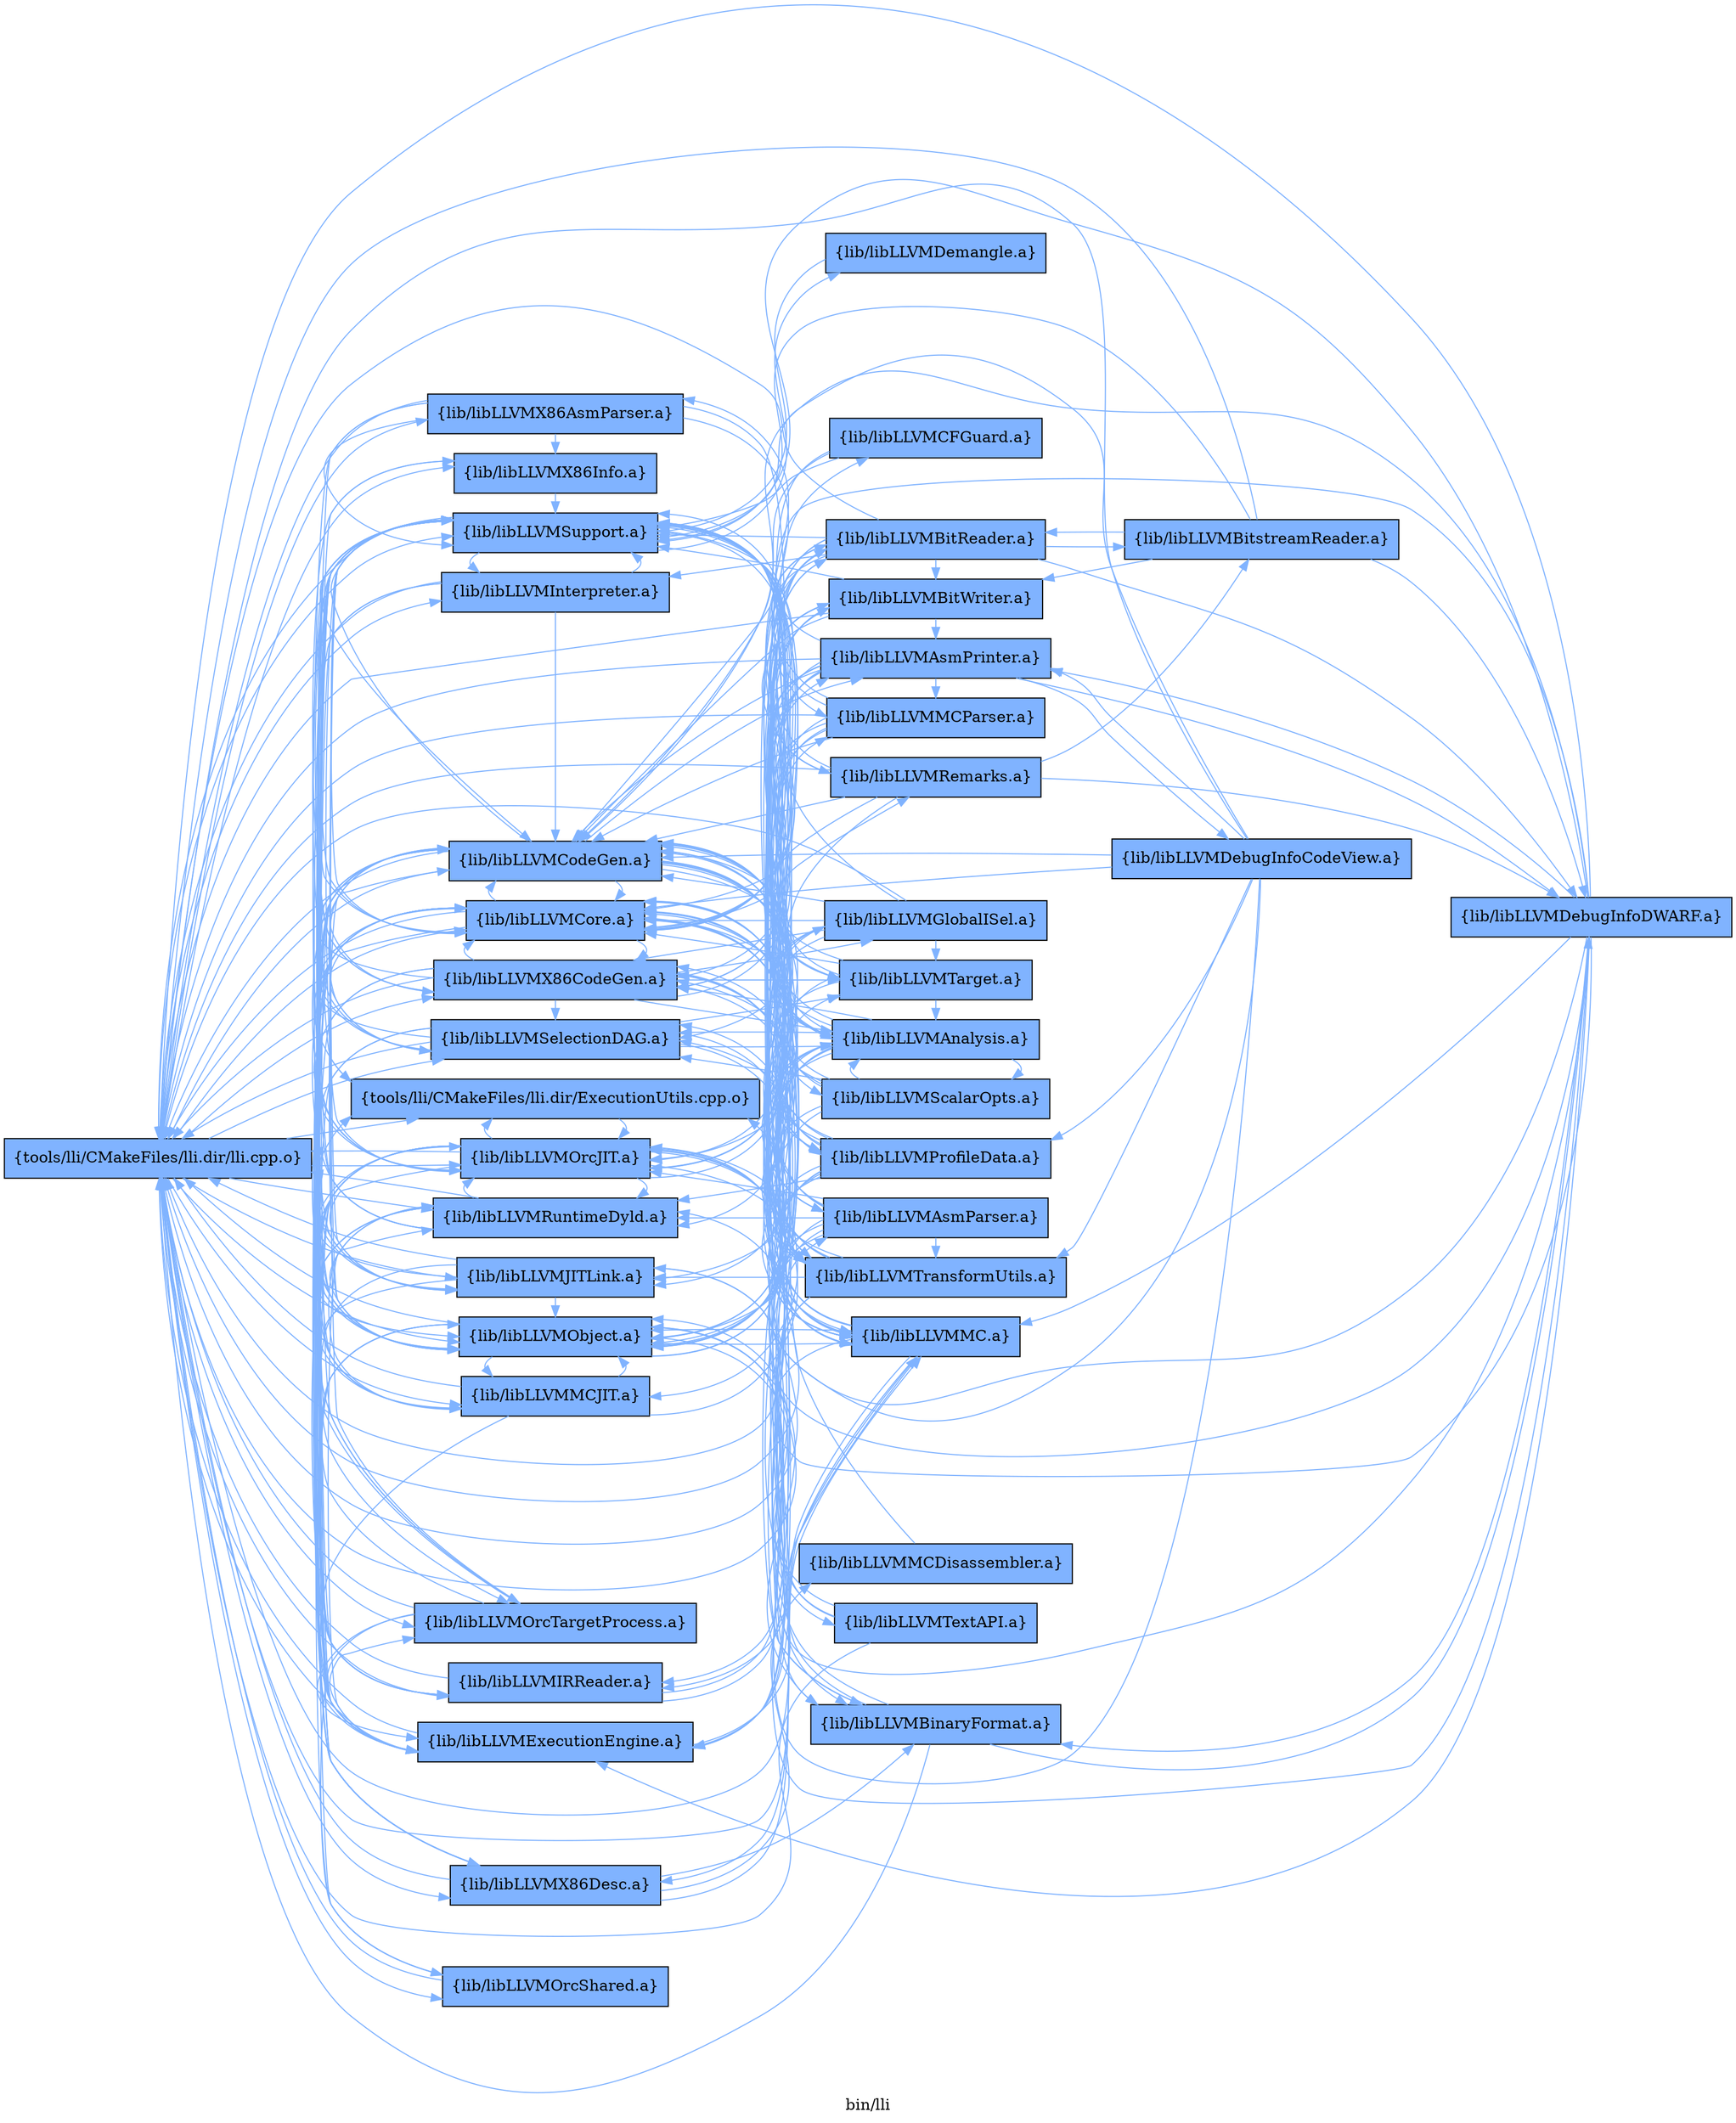 digraph "bin/lli" {
	label="bin/lli";
	rankdir=LR;
	{ rank=same; Node0x5563a43bbbc8;  }
	{ rank=same; Node0x5563a43b73e8; Node0x5563a43c4fe8; Node0x5563a43c4ae8; Node0x5563a43c2ce8; Node0x5563a43c59e8; Node0x5563a43c54e8; Node0x5563a43c0ee8; Node0x5563a43c1e38; Node0x5563a43c28d8; Node0x5563a43c22e8; Node0x5563a43c3238; Node0x5563a43bee18; Node0x5563a43bf638; Node0x5563a43bf0e8; Node0x5563a43cf948; Node0x5563a43cb938; Node0x5563a43cbe88; Node0x5563a43cafd8; Node0x5563a43ccd38;  }
	{ rank=same; Node0x5563a43c18e8; Node0x5563a43d02a8; Node0x5563a43ceae8; Node0x5563a43cef48; Node0x5563a43c3968; Node0x5563a43cf128; Node0x5563a43c5c68; Node0x5563a43d8728; Node0x5563a43cd878; Node0x5563a43c5268; Node0x5563a43cfe48; Node0x5563a43b49b8; Node0x5563a43ccc48; Node0x5563a43cec78; Node0x5563a43d7828; Node0x5563a43c4d68; Node0x5563a43ce318; Node0x5563a43cd0a8;  }

	Node0x5563a43bbbc8 [shape=record,shape=box,group=1,style=filled,fillcolor="0.600000 0.5 1",label="{tools/lli/CMakeFiles/lli.dir/lli.cpp.o}"];
	Node0x5563a43bbbc8 -> Node0x5563a43b73e8[color="0.600000 0.5 1"];
	Node0x5563a43bbbc8 -> Node0x5563a43c4fe8[color="0.600000 0.5 1"];
	Node0x5563a43bbbc8 -> Node0x5563a43c4ae8[color="0.600000 0.5 1"];
	Node0x5563a43bbbc8 -> Node0x5563a43c2ce8[color="0.600000 0.5 1"];
	Node0x5563a43bbbc8 -> Node0x5563a43c59e8[color="0.600000 0.5 1"];
	Node0x5563a43bbbc8 -> Node0x5563a43c54e8[color="0.600000 0.5 1"];
	Node0x5563a43bbbc8 -> Node0x5563a43c0ee8[color="0.600000 0.5 1"];
	Node0x5563a43bbbc8 -> Node0x5563a43c1e38[color="0.600000 0.5 1"];
	Node0x5563a43bbbc8 -> Node0x5563a43c28d8[color="0.600000 0.5 1"];
	Node0x5563a43bbbc8 -> Node0x5563a43c22e8[color="0.600000 0.5 1"];
	Node0x5563a43bbbc8 -> Node0x5563a43c3238[color="0.600000 0.5 1"];
	Node0x5563a43bbbc8 -> Node0x5563a43bee18[color="0.600000 0.5 1"];
	Node0x5563a43bbbc8 -> Node0x5563a43bf638[color="0.600000 0.5 1"];
	Node0x5563a43bbbc8 -> Node0x5563a43bf0e8[color="0.600000 0.5 1"];
	Node0x5563a43bbbc8 -> Node0x5563a43cf948[color="0.600000 0.5 1"];
	Node0x5563a43bbbc8 -> Node0x5563a43cb938[color="0.600000 0.5 1"];
	Node0x5563a43bbbc8 -> Node0x5563a43cbe88[color="0.600000 0.5 1"];
	Node0x5563a43bbbc8 -> Node0x5563a43cafd8[color="0.600000 0.5 1"];
	Node0x5563a43bbbc8 -> Node0x5563a43ccd38[color="0.600000 0.5 1"];
	Node0x5563a43b73e8 [shape=record,shape=box,group=1,style=filled,fillcolor="0.600000 0.5 1",label="{tools/lli/CMakeFiles/lli.dir/ExecutionUtils.cpp.o}"];
	Node0x5563a43b73e8 -> Node0x5563a43c2ce8[color="0.600000 0.5 1"];
	Node0x5563a43b73e8 -> Node0x5563a43cf948[color="0.600000 0.5 1"];
	Node0x5563a43c4fe8 [shape=record,shape=box,group=1,style=filled,fillcolor="0.600000 0.5 1",label="{lib/libLLVMCodeGen.a}"];
	Node0x5563a43c4fe8 -> Node0x5563a43cf948[color="0.600000 0.5 1"];
	Node0x5563a43c4fe8 -> Node0x5563a43bbbc8[color="0.600000 0.5 1"];
	Node0x5563a43c4fe8 -> Node0x5563a43c4ae8[color="0.600000 0.5 1"];
	Node0x5563a43c4fe8 -> Node0x5563a43c18e8[color="0.600000 0.5 1"];
	Node0x5563a43c4fe8 -> Node0x5563a43d02a8[color="0.600000 0.5 1"];
	Node0x5563a43c4fe8 -> Node0x5563a43ceae8[color="0.600000 0.5 1"];
	Node0x5563a43c4fe8 -> Node0x5563a43cef48[color="0.600000 0.5 1"];
	Node0x5563a43c4fe8 -> Node0x5563a43c3968[color="0.600000 0.5 1"];
	Node0x5563a43c4fe8 -> Node0x5563a43bf0e8[color="0.600000 0.5 1"];
	Node0x5563a43c4fe8 -> Node0x5563a43cb938[color="0.600000 0.5 1"];
	Node0x5563a43c4fe8 -> Node0x5563a43c22e8[color="0.600000 0.5 1"];
	Node0x5563a43c4fe8 -> Node0x5563a43cf128[color="0.600000 0.5 1"];
	Node0x5563a43c4fe8 -> Node0x5563a43c5c68[color="0.600000 0.5 1"];
	Node0x5563a43c4ae8 [shape=record,shape=box,group=1,style=filled,fillcolor="0.600000 0.5 1",label="{lib/libLLVMCore.a}"];
	Node0x5563a43c4ae8 -> Node0x5563a43bbbc8[color="0.600000 0.5 1"];
	Node0x5563a43c4ae8 -> Node0x5563a43c4fe8[color="0.600000 0.5 1"];
	Node0x5563a43c4ae8 -> Node0x5563a43cf948[color="0.600000 0.5 1"];
	Node0x5563a43c4ae8 -> Node0x5563a43d8728[color="0.600000 0.5 1"];
	Node0x5563a43c4ae8 -> Node0x5563a43cd878[color="0.600000 0.5 1"];
	Node0x5563a43c4ae8 -> Node0x5563a43b73e8[color="0.600000 0.5 1"];
	Node0x5563a43c4ae8 -> Node0x5563a43c18e8[color="0.600000 0.5 1"];
	Node0x5563a43c4ae8 -> Node0x5563a43bf0e8[color="0.600000 0.5 1"];
	Node0x5563a43c4ae8 -> Node0x5563a43cef48[color="0.600000 0.5 1"];
	Node0x5563a43c4ae8 -> Node0x5563a43cb938[color="0.600000 0.5 1"];
	Node0x5563a43c2ce8 [shape=record,shape=box,group=1,style=filled,fillcolor="0.600000 0.5 1",label="{lib/libLLVMOrcJIT.a}"];
	Node0x5563a43c2ce8 -> Node0x5563a43bbbc8[color="0.600000 0.5 1"];
	Node0x5563a43c2ce8 -> Node0x5563a43c4ae8[color="0.600000 0.5 1"];
	Node0x5563a43c2ce8 -> Node0x5563a43c4fe8[color="0.600000 0.5 1"];
	Node0x5563a43c2ce8 -> Node0x5563a43c59e8[color="0.600000 0.5 1"];
	Node0x5563a43c2ce8 -> Node0x5563a43c22e8[color="0.600000 0.5 1"];
	Node0x5563a43c2ce8 -> Node0x5563a43cf948[color="0.600000 0.5 1"];
	Node0x5563a43c2ce8 -> Node0x5563a43c28d8[color="0.600000 0.5 1"];
	Node0x5563a43c2ce8 -> Node0x5563a43b73e8[color="0.600000 0.5 1"];
	Node0x5563a43c2ce8 -> Node0x5563a43c3238[color="0.600000 0.5 1"];
	Node0x5563a43c2ce8 -> Node0x5563a43c18e8[color="0.600000 0.5 1"];
	Node0x5563a43c2ce8 -> Node0x5563a43cef48[color="0.600000 0.5 1"];
	Node0x5563a43c2ce8 -> Node0x5563a43bf638[color="0.600000 0.5 1"];
	Node0x5563a43c2ce8 -> Node0x5563a43c1e38[color="0.600000 0.5 1"];
	Node0x5563a43c2ce8 -> Node0x5563a43bee18[color="0.600000 0.5 1"];
	Node0x5563a43c2ce8 -> Node0x5563a43c54e8[color="0.600000 0.5 1"];
	Node0x5563a43c2ce8 -> Node0x5563a43c5268[color="0.600000 0.5 1"];
	Node0x5563a43c2ce8 -> Node0x5563a43cfe48[color="0.600000 0.5 1"];
	Node0x5563a43c59e8 [shape=record,shape=box,group=1,style=filled,fillcolor="0.600000 0.5 1",label="{lib/libLLVMExecutionEngine.a}"];
	Node0x5563a43c59e8 -> Node0x5563a43bbbc8[color="0.600000 0.5 1"];
	Node0x5563a43c59e8 -> Node0x5563a43c4ae8[color="0.600000 0.5 1"];
	Node0x5563a43c59e8 -> Node0x5563a43c4fe8[color="0.600000 0.5 1"];
	Node0x5563a43c59e8 -> Node0x5563a43c18e8[color="0.600000 0.5 1"];
	Node0x5563a43c59e8 -> Node0x5563a43cf948[color="0.600000 0.5 1"];
	Node0x5563a43c59e8 -> Node0x5563a43c22e8[color="0.600000 0.5 1"];
	Node0x5563a43c59e8 -> Node0x5563a43bee18[color="0.600000 0.5 1"];
	Node0x5563a43c59e8 -> Node0x5563a43bf638[color="0.600000 0.5 1"];
	Node0x5563a43c54e8 [shape=record,shape=box,group=1,style=filled,fillcolor="0.600000 0.5 1",label="{lib/libLLVMIRReader.a}"];
	Node0x5563a43c54e8 -> Node0x5563a43bbbc8[color="0.600000 0.5 1"];
	Node0x5563a43c54e8 -> Node0x5563a43c4fe8[color="0.600000 0.5 1"];
	Node0x5563a43c54e8 -> Node0x5563a43c4ae8[color="0.600000 0.5 1"];
	Node0x5563a43c54e8 -> Node0x5563a43cf948[color="0.600000 0.5 1"];
	Node0x5563a43c54e8 -> Node0x5563a43b49b8[color="0.600000 0.5 1"];
	Node0x5563a43c54e8 -> Node0x5563a43cfe48[color="0.600000 0.5 1"];
	Node0x5563a43c0ee8 [shape=record,shape=box,group=1,style=filled,fillcolor="0.600000 0.5 1",label="{lib/libLLVMInterpreter.a}"];
	Node0x5563a43c0ee8 -> Node0x5563a43bbbc8[color="0.600000 0.5 1"];
	Node0x5563a43c0ee8 -> Node0x5563a43c4ae8[color="0.600000 0.5 1"];
	Node0x5563a43c0ee8 -> Node0x5563a43c59e8[color="0.600000 0.5 1"];
	Node0x5563a43c0ee8 -> Node0x5563a43cf948[color="0.600000 0.5 1"];
	Node0x5563a43c0ee8 -> Node0x5563a43c4fe8[color="0.600000 0.5 1"];
	Node0x5563a43c1e38 [shape=record,shape=box,group=1,style=filled,fillcolor="0.600000 0.5 1",label="{lib/libLLVMJITLink.a}"];
	Node0x5563a43c1e38 -> Node0x5563a43bbbc8[color="0.600000 0.5 1"];
	Node0x5563a43c1e38 -> Node0x5563a43cf948[color="0.600000 0.5 1"];
	Node0x5563a43c1e38 -> Node0x5563a43b73e8[color="0.600000 0.5 1"];
	Node0x5563a43c1e38 -> Node0x5563a43c4fe8[color="0.600000 0.5 1"];
	Node0x5563a43c1e38 -> Node0x5563a43c2ce8[color="0.600000 0.5 1"];
	Node0x5563a43c1e38 -> Node0x5563a43c22e8[color="0.600000 0.5 1"];
	Node0x5563a43c1e38 -> Node0x5563a43bee18[color="0.600000 0.5 1"];
	Node0x5563a43c1e38 -> Node0x5563a43d8728[color="0.600000 0.5 1"];
	Node0x5563a43c1e38 -> Node0x5563a43c28d8[color="0.600000 0.5 1"];
	Node0x5563a43c28d8 [shape=record,shape=box,group=1,style=filled,fillcolor="0.600000 0.5 1",label="{lib/libLLVMMCJIT.a}"];
	Node0x5563a43c28d8 -> Node0x5563a43bbbc8[color="0.600000 0.5 1"];
	Node0x5563a43c28d8 -> Node0x5563a43c4ae8[color="0.600000 0.5 1"];
	Node0x5563a43c28d8 -> Node0x5563a43c59e8[color="0.600000 0.5 1"];
	Node0x5563a43c28d8 -> Node0x5563a43c22e8[color="0.600000 0.5 1"];
	Node0x5563a43c28d8 -> Node0x5563a43bf638[color="0.600000 0.5 1"];
	Node0x5563a43c28d8 -> Node0x5563a43cf948[color="0.600000 0.5 1"];
	Node0x5563a43c28d8 -> Node0x5563a43ceae8[color="0.600000 0.5 1"];
	Node0x5563a43c22e8 [shape=record,shape=box,group=1,style=filled,fillcolor="0.600000 0.5 1",label="{lib/libLLVMObject.a}"];
	Node0x5563a43c22e8 -> Node0x5563a43bbbc8[color="0.600000 0.5 1"];
	Node0x5563a43c22e8 -> Node0x5563a43c28d8[color="0.600000 0.5 1"];
	Node0x5563a43c22e8 -> Node0x5563a43cf948[color="0.600000 0.5 1"];
	Node0x5563a43c22e8 -> Node0x5563a43d8728[color="0.600000 0.5 1"];
	Node0x5563a43c22e8 -> Node0x5563a43c4fe8[color="0.600000 0.5 1"];
	Node0x5563a43c22e8 -> Node0x5563a43c4ae8[color="0.600000 0.5 1"];
	Node0x5563a43c22e8 -> Node0x5563a43c18e8[color="0.600000 0.5 1"];
	Node0x5563a43c22e8 -> Node0x5563a43c54e8[color="0.600000 0.5 1"];
	Node0x5563a43c22e8 -> Node0x5563a43cfe48[color="0.600000 0.5 1"];
	Node0x5563a43c22e8 -> Node0x5563a43ccc48[color="0.600000 0.5 1"];
	Node0x5563a43c22e8 -> Node0x5563a43cec78[color="0.600000 0.5 1"];
	Node0x5563a43c22e8 -> Node0x5563a43bf638[color="0.600000 0.5 1"];
	Node0x5563a43c3238 [shape=record,shape=box,group=1,style=filled,fillcolor="0.600000 0.5 1",label="{lib/libLLVMOrcShared.a}"];
	Node0x5563a43c3238 -> Node0x5563a43bbbc8[color="0.600000 0.5 1"];
	Node0x5563a43c3238 -> Node0x5563a43cf948[color="0.600000 0.5 1"];
	Node0x5563a43bee18 [shape=record,shape=box,group=1,style=filled,fillcolor="0.600000 0.5 1",label="{lib/libLLVMOrcTargetProcess.a}"];
	Node0x5563a43bee18 -> Node0x5563a43c22e8[color="0.600000 0.5 1"];
	Node0x5563a43bee18 -> Node0x5563a43c3238[color="0.600000 0.5 1"];
	Node0x5563a43bee18 -> Node0x5563a43cf948[color="0.600000 0.5 1"];
	Node0x5563a43bee18 -> Node0x5563a43bbbc8[color="0.600000 0.5 1"];
	Node0x5563a43bee18 -> Node0x5563a43c4fe8[color="0.600000 0.5 1"];
	Node0x5563a43bee18 -> Node0x5563a43c59e8[color="0.600000 0.5 1"];
	Node0x5563a43bf638 [shape=record,shape=box,group=1,style=filled,fillcolor="0.600000 0.5 1",label="{lib/libLLVMRuntimeDyld.a}"];
	Node0x5563a43bf638 -> Node0x5563a43bbbc8[color="0.600000 0.5 1"];
	Node0x5563a43bf638 -> Node0x5563a43c2ce8[color="0.600000 0.5 1"];
	Node0x5563a43bf638 -> Node0x5563a43c4ae8[color="0.600000 0.5 1"];
	Node0x5563a43bf638 -> Node0x5563a43c28d8[color="0.600000 0.5 1"];
	Node0x5563a43bf638 -> Node0x5563a43c22e8[color="0.600000 0.5 1"];
	Node0x5563a43bf638 -> Node0x5563a43cf948[color="0.600000 0.5 1"];
	Node0x5563a43bf638 -> Node0x5563a43c59e8[color="0.600000 0.5 1"];
	Node0x5563a43bf638 -> Node0x5563a43c4fe8[color="0.600000 0.5 1"];
	Node0x5563a43bf0e8 [shape=record,shape=box,group=1,style=filled,fillcolor="0.600000 0.5 1",label="{lib/libLLVMSelectionDAG.a}"];
	Node0x5563a43bf0e8 -> Node0x5563a43c4fe8[color="0.600000 0.5 1"];
	Node0x5563a43bf0e8 -> Node0x5563a43cf948[color="0.600000 0.5 1"];
	Node0x5563a43bf0e8 -> Node0x5563a43c4ae8[color="0.600000 0.5 1"];
	Node0x5563a43bf0e8 -> Node0x5563a43c18e8[color="0.600000 0.5 1"];
	Node0x5563a43bf0e8 -> Node0x5563a43bbbc8[color="0.600000 0.5 1"];
	Node0x5563a43bf0e8 -> Node0x5563a43cef48[color="0.600000 0.5 1"];
	Node0x5563a43bf0e8 -> Node0x5563a43d02a8[color="0.600000 0.5 1"];
	Node0x5563a43bf0e8 -> Node0x5563a43c59e8[color="0.600000 0.5 1"];
	Node0x5563a43bf0e8 -> Node0x5563a43ceae8[color="0.600000 0.5 1"];
	Node0x5563a43bf0e8 -> Node0x5563a43c22e8[color="0.600000 0.5 1"];
	Node0x5563a43cf948 [shape=record,shape=box,group=1,style=filled,fillcolor="0.600000 0.5 1",label="{lib/libLLVMSupport.a}"];
	Node0x5563a43cf948 -> Node0x5563a43bbbc8[color="0.600000 0.5 1"];
	Node0x5563a43cf948 -> Node0x5563a43c4ae8[color="0.600000 0.5 1"];
	Node0x5563a43cf948 -> Node0x5563a43c4fe8[color="0.600000 0.5 1"];
	Node0x5563a43cf948 -> Node0x5563a43c22e8[color="0.600000 0.5 1"];
	Node0x5563a43cf948 -> Node0x5563a43c2ce8[color="0.600000 0.5 1"];
	Node0x5563a43cf948 -> Node0x5563a43c18e8[color="0.600000 0.5 1"];
	Node0x5563a43cf948 -> Node0x5563a43c1e38[color="0.600000 0.5 1"];
	Node0x5563a43cf948 -> Node0x5563a43c0ee8[color="0.600000 0.5 1"];
	Node0x5563a43cf948 -> Node0x5563a43bee18[color="0.600000 0.5 1"];
	Node0x5563a43cf948 -> Node0x5563a43d7828[color="0.600000 0.5 1"];
	Node0x5563a43cb938 [shape=record,shape=box,group=1,style=filled,fillcolor="0.600000 0.5 1",label="{lib/libLLVMX86CodeGen.a}"];
	Node0x5563a43cb938 -> Node0x5563a43c4fe8[color="0.600000 0.5 1"];
	Node0x5563a43cb938 -> Node0x5563a43c4ae8[color="0.600000 0.5 1"];
	Node0x5563a43cb938 -> Node0x5563a43c18e8[color="0.600000 0.5 1"];
	Node0x5563a43cb938 -> Node0x5563a43c5c68[color="0.600000 0.5 1"];
	Node0x5563a43cb938 -> Node0x5563a43cf948[color="0.600000 0.5 1"];
	Node0x5563a43cb938 -> Node0x5563a43cafd8[color="0.600000 0.5 1"];
	Node0x5563a43cb938 -> Node0x5563a43ccd38[color="0.600000 0.5 1"];
	Node0x5563a43cb938 -> Node0x5563a43bbbc8[color="0.600000 0.5 1"];
	Node0x5563a43cb938 -> Node0x5563a43bf0e8[color="0.600000 0.5 1"];
	Node0x5563a43cb938 -> Node0x5563a43ceae8[color="0.600000 0.5 1"];
	Node0x5563a43cb938 -> Node0x5563a43d02a8[color="0.600000 0.5 1"];
	Node0x5563a43cb938 -> Node0x5563a43c4d68[color="0.600000 0.5 1"];
	Node0x5563a43cb938 -> Node0x5563a43ce318[color="0.600000 0.5 1"];
	Node0x5563a43cb938 -> Node0x5563a43cef48[color="0.600000 0.5 1"];
	Node0x5563a43cb938 -> Node0x5563a43cf128[color="0.600000 0.5 1"];
	Node0x5563a43cb938 -> Node0x5563a43c2ce8[color="0.600000 0.5 1"];
	Node0x5563a43cbe88 [shape=record,shape=box,group=1,style=filled,fillcolor="0.600000 0.5 1",label="{lib/libLLVMX86AsmParser.a}"];
	Node0x5563a43cbe88 -> Node0x5563a43bbbc8[color="0.600000 0.5 1"];
	Node0x5563a43cbe88 -> Node0x5563a43c18e8[color="0.600000 0.5 1"];
	Node0x5563a43cbe88 -> Node0x5563a43c22e8[color="0.600000 0.5 1"];
	Node0x5563a43cbe88 -> Node0x5563a43cf948[color="0.600000 0.5 1"];
	Node0x5563a43cbe88 -> Node0x5563a43cafd8[color="0.600000 0.5 1"];
	Node0x5563a43cbe88 -> Node0x5563a43ccd38[color="0.600000 0.5 1"];
	Node0x5563a43cbe88 -> Node0x5563a43ccc48[color="0.600000 0.5 1"];
	Node0x5563a43cafd8 [shape=record,shape=box,group=1,style=filled,fillcolor="0.600000 0.5 1",label="{lib/libLLVMX86Desc.a}"];
	Node0x5563a43cafd8 -> Node0x5563a43bbbc8[color="0.600000 0.5 1"];
	Node0x5563a43cafd8 -> Node0x5563a43c4fe8[color="0.600000 0.5 1"];
	Node0x5563a43cafd8 -> Node0x5563a43c18e8[color="0.600000 0.5 1"];
	Node0x5563a43cafd8 -> Node0x5563a43cf948[color="0.600000 0.5 1"];
	Node0x5563a43cafd8 -> Node0x5563a43ccd38[color="0.600000 0.5 1"];
	Node0x5563a43cafd8 -> Node0x5563a43cd0a8[color="0.600000 0.5 1"];
	Node0x5563a43cafd8 -> Node0x5563a43c4ae8[color="0.600000 0.5 1"];
	Node0x5563a43cafd8 -> Node0x5563a43d8728[color="0.600000 0.5 1"];
	Node0x5563a43ccd38 [shape=record,shape=box,group=1,style=filled,fillcolor="0.600000 0.5 1",label="{lib/libLLVMX86Info.a}"];
	Node0x5563a43ccd38 -> Node0x5563a43cf948[color="0.600000 0.5 1"];
	Node0x5563a43c18e8 [shape=record,shape=box,group=1,style=filled,fillcolor="0.600000 0.5 1",label="{lib/libLLVMMC.a}"];
	Node0x5563a43c18e8 -> Node0x5563a43bbbc8[color="0.600000 0.5 1"];
	Node0x5563a43c18e8 -> Node0x5563a43c4fe8[color="0.600000 0.5 1"];
	Node0x5563a43c18e8 -> Node0x5563a43c4ae8[color="0.600000 0.5 1"];
	Node0x5563a43c18e8 -> Node0x5563a43c54e8[color="0.600000 0.5 1"];
	Node0x5563a43c18e8 -> Node0x5563a43cf948[color="0.600000 0.5 1"];
	Node0x5563a43c18e8 -> Node0x5563a43d8728[color="0.600000 0.5 1"];
	Node0x5563a43c18e8 -> Node0x5563a43c22e8[color="0.600000 0.5 1"];
	Node0x5563a43c18e8 -> Node0x5563a43cafd8[color="0.600000 0.5 1"];
	Node0x5563a43d02a8 [shape=record,shape=box,group=1,style=filled,fillcolor="0.600000 0.5 1",label="{lib/libLLVMAnalysis.a}"];
	Node0x5563a43d02a8 -> Node0x5563a43bbbc8[color="0.600000 0.5 1"];
	Node0x5563a43d02a8 -> Node0x5563a43c4fe8[color="0.600000 0.5 1"];
	Node0x5563a43d02a8 -> Node0x5563a43c4ae8[color="0.600000 0.5 1"];
	Node0x5563a43d02a8 -> Node0x5563a43cf948[color="0.600000 0.5 1"];
	Node0x5563a43d02a8 -> Node0x5563a43cef48[color="0.600000 0.5 1"];
	Node0x5563a43d02a8 -> Node0x5563a43bf0e8[color="0.600000 0.5 1"];
	Node0x5563a43d02a8 -> Node0x5563a43c2ce8[color="0.600000 0.5 1"];
	Node0x5563a43d02a8 -> Node0x5563a43cb938[color="0.600000 0.5 1"];
	Node0x5563a43d02a8 -> Node0x5563a43c3968[color="0.600000 0.5 1"];
	Node0x5563a43d02a8 -> Node0x5563a43c22e8[color="0.600000 0.5 1"];
	Node0x5563a43d02a8 -> Node0x5563a43b49b8[color="0.600000 0.5 1"];
	Node0x5563a43d02a8 -> Node0x5563a43cf128[color="0.600000 0.5 1"];
	Node0x5563a43d02a8 -> Node0x5563a43c1e38[color="0.600000 0.5 1"];
	Node0x5563a43d02a8 -> Node0x5563a43c4d68[color="0.600000 0.5 1"];
	Node0x5563a43ceae8 [shape=record,shape=box,group=1,style=filled,fillcolor="0.600000 0.5 1",label="{lib/libLLVMTarget.a}"];
	Node0x5563a43ceae8 -> Node0x5563a43c4ae8[color="0.600000 0.5 1"];
	Node0x5563a43ceae8 -> Node0x5563a43c4fe8[color="0.600000 0.5 1"];
	Node0x5563a43ceae8 -> Node0x5563a43c18e8[color="0.600000 0.5 1"];
	Node0x5563a43ceae8 -> Node0x5563a43c28d8[color="0.600000 0.5 1"];
	Node0x5563a43ceae8 -> Node0x5563a43cf948[color="0.600000 0.5 1"];
	Node0x5563a43ceae8 -> Node0x5563a43d02a8[color="0.600000 0.5 1"];
	Node0x5563a43cef48 [shape=record,shape=box,group=1,style=filled,fillcolor="0.600000 0.5 1",label="{lib/libLLVMTransformUtils.a}"];
	Node0x5563a43cef48 -> Node0x5563a43c4ae8[color="0.600000 0.5 1"];
	Node0x5563a43cef48 -> Node0x5563a43c4fe8[color="0.600000 0.5 1"];
	Node0x5563a43cef48 -> Node0x5563a43cf948[color="0.600000 0.5 1"];
	Node0x5563a43cef48 -> Node0x5563a43d02a8[color="0.600000 0.5 1"];
	Node0x5563a43cef48 -> Node0x5563a43bbbc8[color="0.600000 0.5 1"];
	Node0x5563a43cef48 -> Node0x5563a43c1e38[color="0.600000 0.5 1"];
	Node0x5563a43cef48 -> Node0x5563a43c2ce8[color="0.600000 0.5 1"];
	Node0x5563a43cef48 -> Node0x5563a43c59e8[color="0.600000 0.5 1"];
	Node0x5563a43cef48 -> Node0x5563a43bf0e8[color="0.600000 0.5 1"];
	Node0x5563a43c3968 [shape=record,shape=box,group=1,style=filled,fillcolor="0.600000 0.5 1",label="{lib/libLLVMScalarOpts.a}"];
	Node0x5563a43c3968 -> Node0x5563a43bbbc8[color="0.600000 0.5 1"];
	Node0x5563a43c3968 -> Node0x5563a43c4fe8[color="0.600000 0.5 1"];
	Node0x5563a43c3968 -> Node0x5563a43c4ae8[color="0.600000 0.5 1"];
	Node0x5563a43c3968 -> Node0x5563a43cf948[color="0.600000 0.5 1"];
	Node0x5563a43c3968 -> Node0x5563a43cef48[color="0.600000 0.5 1"];
	Node0x5563a43c3968 -> Node0x5563a43d02a8[color="0.600000 0.5 1"];
	Node0x5563a43c3968 -> Node0x5563a43bf0e8[color="0.600000 0.5 1"];
	Node0x5563a43c3968 -> Node0x5563a43cb938[color="0.600000 0.5 1"];
	Node0x5563a43d8728 [shape=record,shape=box,group=1,style=filled,fillcolor="0.600000 0.5 1",label="{lib/libLLVMBinaryFormat.a}"];
	Node0x5563a43d8728 -> Node0x5563a43cf948[color="0.600000 0.5 1"];
	Node0x5563a43d8728 -> Node0x5563a43c4ae8[color="0.600000 0.5 1"];
	Node0x5563a43d8728 -> Node0x5563a43c6b68[color="0.600000 0.5 1"];
	Node0x5563a43d8728 -> Node0x5563a43bbbc8[color="0.600000 0.5 1"];
	Node0x5563a43cd878 [shape=record,shape=box,group=1,style=filled,fillcolor="0.600000 0.5 1",label="{lib/libLLVMRemarks.a}"];
	Node0x5563a43cd878 -> Node0x5563a43cf948[color="0.600000 0.5 1"];
	Node0x5563a43cd878 -> Node0x5563a43c6b68[color="0.600000 0.5 1"];
	Node0x5563a43cd878 -> Node0x5563a43bbbc8[color="0.600000 0.5 1"];
	Node0x5563a43cd878 -> Node0x5563a43c4fe8[color="0.600000 0.5 1"];
	Node0x5563a43cd878 -> Node0x5563a43c5268[color="0.600000 0.5 1"];
	Node0x5563a43cd878 -> Node0x5563a43c4ae8[color="0.600000 0.5 1"];
	Node0x5563a43cd878 -> Node0x5563a43c22e8[color="0.600000 0.5 1"];
	Node0x5563a43cd878 -> Node0x5563a43cfe48[color="0.600000 0.5 1"];
	Node0x5563a43cd878 -> Node0x5563a43cdd28[color="0.600000 0.5 1"];
	Node0x5563a43b49b8 [shape=record,shape=box,group=1,style=filled,fillcolor="0.600000 0.5 1",label="{lib/libLLVMAsmParser.a}"];
	Node0x5563a43b49b8 -> Node0x5563a43bbbc8[color="0.600000 0.5 1"];
	Node0x5563a43b49b8 -> Node0x5563a43c4fe8[color="0.600000 0.5 1"];
	Node0x5563a43b49b8 -> Node0x5563a43c4ae8[color="0.600000 0.5 1"];
	Node0x5563a43b49b8 -> Node0x5563a43c54e8[color="0.600000 0.5 1"];
	Node0x5563a43b49b8 -> Node0x5563a43c22e8[color="0.600000 0.5 1"];
	Node0x5563a43b49b8 -> Node0x5563a43cf948[color="0.600000 0.5 1"];
	Node0x5563a43b49b8 -> Node0x5563a43c2ce8[color="0.600000 0.5 1"];
	Node0x5563a43b49b8 -> Node0x5563a43bf638[color="0.600000 0.5 1"];
	Node0x5563a43b49b8 -> Node0x5563a43cef48[color="0.600000 0.5 1"];
	Node0x5563a43b49b8 -> Node0x5563a43cb938[color="0.600000 0.5 1"];
	Node0x5563a43b49b8 -> Node0x5563a43d8728[color="0.600000 0.5 1"];
	Node0x5563a43cfe48 [shape=record,shape=box,group=1,style=filled,fillcolor="0.600000 0.5 1",label="{lib/libLLVMBitReader.a}"];
	Node0x5563a43cfe48 -> Node0x5563a43bbbc8[color="0.600000 0.5 1"];
	Node0x5563a43cfe48 -> Node0x5563a43c4fe8[color="0.600000 0.5 1"];
	Node0x5563a43cfe48 -> Node0x5563a43c4ae8[color="0.600000 0.5 1"];
	Node0x5563a43cfe48 -> Node0x5563a43c2ce8[color="0.600000 0.5 1"];
	Node0x5563a43cfe48 -> Node0x5563a43c59e8[color="0.600000 0.5 1"];
	Node0x5563a43cfe48 -> Node0x5563a43c0ee8[color="0.600000 0.5 1"];
	Node0x5563a43cfe48 -> Node0x5563a43c22e8[color="0.600000 0.5 1"];
	Node0x5563a43cfe48 -> Node0x5563a43cf948[color="0.600000 0.5 1"];
	Node0x5563a43cfe48 -> Node0x5563a43cb938[color="0.600000 0.5 1"];
	Node0x5563a43cfe48 -> Node0x5563a43b49b8[color="0.600000 0.5 1"];
	Node0x5563a43cfe48 -> Node0x5563a43c6b68[color="0.600000 0.5 1"];
	Node0x5563a43cfe48 -> Node0x5563a43d02a8[color="0.600000 0.5 1"];
	Node0x5563a43cfe48 -> Node0x5563a43cdd28[color="0.600000 0.5 1"];
	Node0x5563a43cfe48 -> Node0x5563a43bf638[color="0.600000 0.5 1"];
	Node0x5563a43cfe48 -> Node0x5563a43c5268[color="0.600000 0.5 1"];
	Node0x5563a43ccc48 [shape=record,shape=box,group=1,style=filled,fillcolor="0.600000 0.5 1",label="{lib/libLLVMMCParser.a}"];
	Node0x5563a43ccc48 -> Node0x5563a43bbbc8[color="0.600000 0.5 1"];
	Node0x5563a43ccc48 -> Node0x5563a43c4fe8[color="0.600000 0.5 1"];
	Node0x5563a43ccc48 -> Node0x5563a43c2ce8[color="0.600000 0.5 1"];
	Node0x5563a43ccc48 -> Node0x5563a43c18e8[color="0.600000 0.5 1"];
	Node0x5563a43ccc48 -> Node0x5563a43c22e8[color="0.600000 0.5 1"];
	Node0x5563a43ccc48 -> Node0x5563a43cf948[color="0.600000 0.5 1"];
	Node0x5563a43ccc48 -> Node0x5563a43cbe88[color="0.600000 0.5 1"];
	Node0x5563a43ccc48 -> Node0x5563a43c4ae8[color="0.600000 0.5 1"];
	Node0x5563a43cec78 [shape=record,shape=box,group=1,style=filled,fillcolor="0.600000 0.5 1",label="{lib/libLLVMTextAPI.a}"];
	Node0x5563a43cec78 -> Node0x5563a43cf948[color="0.600000 0.5 1"];
	Node0x5563a43cec78 -> Node0x5563a43bbbc8[color="0.600000 0.5 1"];
	Node0x5563a43cec78 -> Node0x5563a43c4fe8[color="0.600000 0.5 1"];
	Node0x5563a43cec78 -> Node0x5563a43c22e8[color="0.600000 0.5 1"];
	Node0x5563a43cec78 -> Node0x5563a43c2ce8[color="0.600000 0.5 1"];
	Node0x5563a43c5268 [shape=record,shape=box,group=1,style=filled,fillcolor="0.600000 0.5 1",label="{lib/libLLVMBitWriter.a}"];
	Node0x5563a43c5268 -> Node0x5563a43bbbc8[color="0.600000 0.5 1"];
	Node0x5563a43c5268 -> Node0x5563a43c4ae8[color="0.600000 0.5 1"];
	Node0x5563a43c5268 -> Node0x5563a43c4fe8[color="0.600000 0.5 1"];
	Node0x5563a43c5268 -> Node0x5563a43c18e8[color="0.600000 0.5 1"];
	Node0x5563a43c5268 -> Node0x5563a43c22e8[color="0.600000 0.5 1"];
	Node0x5563a43c5268 -> Node0x5563a43cf948[color="0.600000 0.5 1"];
	Node0x5563a43c5268 -> Node0x5563a43c5c68[color="0.600000 0.5 1"];
	Node0x5563a43c5268 -> Node0x5563a43d02a8[color="0.600000 0.5 1"];
	Node0x5563a43c5268 -> Node0x5563a43cef48[color="0.600000 0.5 1"];
	Node0x5563a43c5268 -> Node0x5563a43b49b8[color="0.600000 0.5 1"];
	Node0x5563a43c5c68 [shape=record,shape=box,group=1,style=filled,fillcolor="0.600000 0.5 1",label="{lib/libLLVMAsmPrinter.a}"];
	Node0x5563a43c5c68 -> Node0x5563a43bbbc8[color="0.600000 0.5 1"];
	Node0x5563a43c5c68 -> Node0x5563a43c4fe8[color="0.600000 0.5 1"];
	Node0x5563a43c5c68 -> Node0x5563a43c4ae8[color="0.600000 0.5 1"];
	Node0x5563a43c5c68 -> Node0x5563a43c59e8[color="0.600000 0.5 1"];
	Node0x5563a43c5c68 -> Node0x5563a43c18e8[color="0.600000 0.5 1"];
	Node0x5563a43c5c68 -> Node0x5563a43c22e8[color="0.600000 0.5 1"];
	Node0x5563a43c5c68 -> Node0x5563a43c2ce8[color="0.600000 0.5 1"];
	Node0x5563a43c5c68 -> Node0x5563a43cf948[color="0.600000 0.5 1"];
	Node0x5563a43c5c68 -> Node0x5563a43ceae8[color="0.600000 0.5 1"];
	Node0x5563a43c5c68 -> Node0x5563a43cef48[color="0.600000 0.5 1"];
	Node0x5563a43c5c68 -> Node0x5563a43cb938[color="0.600000 0.5 1"];
	Node0x5563a43c5c68 -> Node0x5563a43d02a8[color="0.600000 0.5 1"];
	Node0x5563a43c5c68 -> Node0x5563a43cd878[color="0.600000 0.5 1"];
	Node0x5563a43c5c68 -> Node0x5563a43d8728[color="0.600000 0.5 1"];
	Node0x5563a43c5c68 -> Node0x5563a43ccc48[color="0.600000 0.5 1"];
	Node0x5563a43c5c68 -> Node0x5563a43c6b68[color="0.600000 0.5 1"];
	Node0x5563a43c5c68 -> Node0x5563a43d8278[color="0.600000 0.5 1"];
	Node0x5563a43c4d68 [shape=record,shape=box,group=1,style=filled,fillcolor="0.600000 0.5 1",label="{lib/libLLVMGlobalISel.a}"];
	Node0x5563a43c4d68 -> Node0x5563a43c4fe8[color="0.600000 0.5 1"];
	Node0x5563a43c4d68 -> Node0x5563a43c4ae8[color="0.600000 0.5 1"];
	Node0x5563a43c4d68 -> Node0x5563a43cf948[color="0.600000 0.5 1"];
	Node0x5563a43c4d68 -> Node0x5563a43bf0e8[color="0.600000 0.5 1"];
	Node0x5563a43c4d68 -> Node0x5563a43cb938[color="0.600000 0.5 1"];
	Node0x5563a43c4d68 -> Node0x5563a43bbbc8[color="0.600000 0.5 1"];
	Node0x5563a43c4d68 -> Node0x5563a43c18e8[color="0.600000 0.5 1"];
	Node0x5563a43c4d68 -> Node0x5563a43ceae8[color="0.600000 0.5 1"];
	Node0x5563a43c4d68 -> Node0x5563a43d02a8[color="0.600000 0.5 1"];
	Node0x5563a43c4d68 -> Node0x5563a43cef48[color="0.600000 0.5 1"];
	Node0x5563a43ce318 [shape=record,shape=box,group=1,style=filled,fillcolor="0.600000 0.5 1",label="{lib/libLLVMCFGuard.a}"];
	Node0x5563a43ce318 -> Node0x5563a43c4fe8[color="0.600000 0.5 1"];
	Node0x5563a43ce318 -> Node0x5563a43c4ae8[color="0.600000 0.5 1"];
	Node0x5563a43ce318 -> Node0x5563a43cf948[color="0.600000 0.5 1"];
	Node0x5563a43cf128 [shape=record,shape=box,group=1,style=filled,fillcolor="0.600000 0.5 1",label="{lib/libLLVMProfileData.a}"];
	Node0x5563a43cf128 -> Node0x5563a43bbbc8[color="0.600000 0.5 1"];
	Node0x5563a43cf128 -> Node0x5563a43c4ae8[color="0.600000 0.5 1"];
	Node0x5563a43cf128 -> Node0x5563a43c4fe8[color="0.600000 0.5 1"];
	Node0x5563a43cf128 -> Node0x5563a43c18e8[color="0.600000 0.5 1"];
	Node0x5563a43cf128 -> Node0x5563a43cf948[color="0.600000 0.5 1"];
	Node0x5563a43cf128 -> Node0x5563a43bf638[color="0.600000 0.5 1"];
	Node0x5563a43cf128 -> Node0x5563a43bf0e8[color="0.600000 0.5 1"];
	Node0x5563a43cf128 -> Node0x5563a43cb938[color="0.600000 0.5 1"];
	Node0x5563a43cf128 -> Node0x5563a43c1e38[color="0.600000 0.5 1"];
	Node0x5563a43cf128 -> Node0x5563a43c59e8[color="0.600000 0.5 1"];
	Node0x5563a43cf128 -> Node0x5563a43c22e8[color="0.600000 0.5 1"];
	Node0x5563a43cd0a8 [shape=record,shape=box,group=1,style=filled,fillcolor="0.600000 0.5 1",label="{lib/libLLVMMCDisassembler.a}"];
	Node0x5563a43cd0a8 -> Node0x5563a43cf948[color="0.600000 0.5 1"];
	Node0x5563a43c6b68 [shape=record,shape=box,group=1,style=filled,fillcolor="0.600000 0.5 1",label="{lib/libLLVMDebugInfoDWARF.a}"];
	Node0x5563a43c6b68 -> Node0x5563a43c4fe8[color="0.600000 0.5 1"];
	Node0x5563a43c6b68 -> Node0x5563a43c18e8[color="0.600000 0.5 1"];
	Node0x5563a43c6b68 -> Node0x5563a43cf948[color="0.600000 0.5 1"];
	Node0x5563a43c6b68 -> Node0x5563a43d8728[color="0.600000 0.5 1"];
	Node0x5563a43c6b68 -> Node0x5563a43bbbc8[color="0.600000 0.5 1"];
	Node0x5563a43c6b68 -> Node0x5563a43c22e8[color="0.600000 0.5 1"];
	Node0x5563a43c6b68 -> Node0x5563a43c2ce8[color="0.600000 0.5 1"];
	Node0x5563a43c6b68 -> Node0x5563a43bf638[color="0.600000 0.5 1"];
	Node0x5563a43c6b68 -> Node0x5563a43c5c68[color="0.600000 0.5 1"];
	Node0x5563a43c6b68 -> Node0x5563a43c59e8[color="0.600000 0.5 1"];
	Node0x5563a43c6b68 -> Node0x5563a43c4ae8[color="0.600000 0.5 1"];
	Node0x5563a43c6b68 -> Node0x5563a43c1e38[color="0.600000 0.5 1"];
	Node0x5563a43c6b68 -> Node0x5563a43b73e8[color="0.600000 0.5 1"];
	Node0x5563a43d8278 [shape=record,shape=box,group=1,style=filled,fillcolor="0.600000 0.5 1",label="{lib/libLLVMDebugInfoCodeView.a}"];
	Node0x5563a43d8278 -> Node0x5563a43bbbc8[color="0.600000 0.5 1"];
	Node0x5563a43d8278 -> Node0x5563a43c22e8[color="0.600000 0.5 1"];
	Node0x5563a43d8278 -> Node0x5563a43cf948[color="0.600000 0.5 1"];
	Node0x5563a43d8278 -> Node0x5563a43c2ce8[color="0.600000 0.5 1"];
	Node0x5563a43d8278 -> Node0x5563a43c5c68[color="0.600000 0.5 1"];
	Node0x5563a43d8278 -> Node0x5563a43c4fe8[color="0.600000 0.5 1"];
	Node0x5563a43d8278 -> Node0x5563a43cef48[color="0.600000 0.5 1"];
	Node0x5563a43d8278 -> Node0x5563a43cf128[color="0.600000 0.5 1"];
	Node0x5563a43d8278 -> Node0x5563a43c4ae8[color="0.600000 0.5 1"];
	Node0x5563a43cdd28 [shape=record,shape=box,group=1,style=filled,fillcolor="0.600000 0.5 1",label="{lib/libLLVMBitstreamReader.a}"];
	Node0x5563a43cdd28 -> Node0x5563a43bbbc8[color="0.600000 0.5 1"];
	Node0x5563a43cdd28 -> Node0x5563a43cf948[color="0.600000 0.5 1"];
	Node0x5563a43cdd28 -> Node0x5563a43c6b68[color="0.600000 0.5 1"];
	Node0x5563a43cdd28 -> Node0x5563a43c5268[color="0.600000 0.5 1"];
	Node0x5563a43cdd28 -> Node0x5563a43cfe48[color="0.600000 0.5 1"];
	Node0x5563a43d7828 [shape=record,shape=box,group=1,style=filled,fillcolor="0.600000 0.5 1",label="{lib/libLLVMDemangle.a}"];
	Node0x5563a43d7828 -> Node0x5563a43cf948[color="0.600000 0.5 1"];
}
